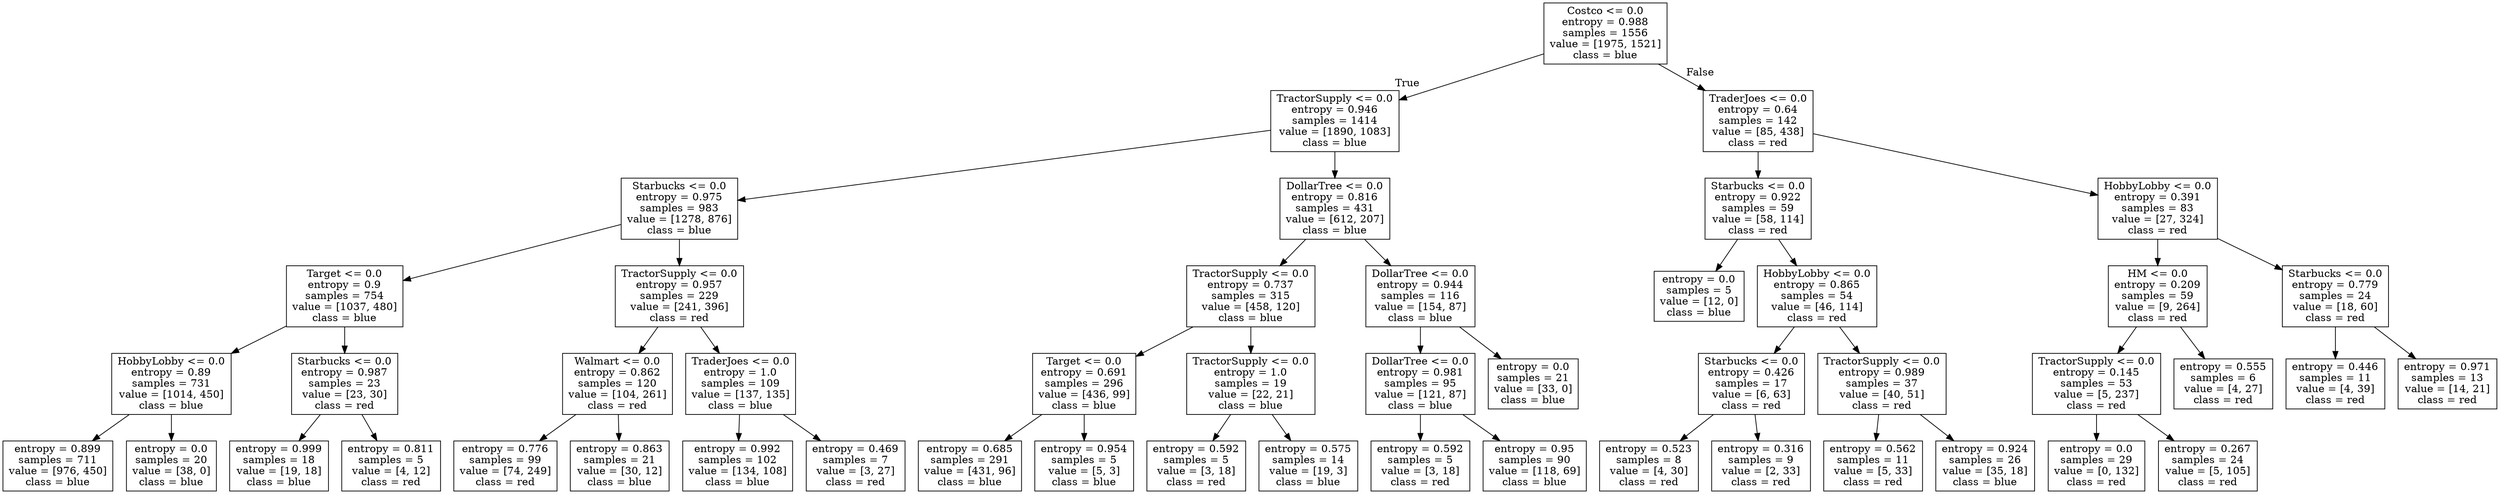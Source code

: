 digraph Tree {
node [shape=box] ;
0 [label="Costco <= 0.0\nentropy = 0.988\nsamples = 1556\nvalue = [1975, 1521]\nclass = blue"] ;
1 [label="TractorSupply <= 0.0\nentropy = 0.946\nsamples = 1414\nvalue = [1890, 1083]\nclass = blue"] ;
0 -> 1 [labeldistance=2.5, labelangle=45, headlabel="True"] ;
2 [label="Starbucks <= 0.0\nentropy = 0.975\nsamples = 983\nvalue = [1278, 876]\nclass = blue"] ;
1 -> 2 ;
3 [label="Target <= 0.0\nentropy = 0.9\nsamples = 754\nvalue = [1037, 480]\nclass = blue"] ;
2 -> 3 ;
4 [label="HobbyLobby <= 0.0\nentropy = 0.89\nsamples = 731\nvalue = [1014, 450]\nclass = blue"] ;
3 -> 4 ;
5 [label="entropy = 0.899\nsamples = 711\nvalue = [976, 450]\nclass = blue"] ;
4 -> 5 ;
6 [label="entropy = 0.0\nsamples = 20\nvalue = [38, 0]\nclass = blue"] ;
4 -> 6 ;
7 [label="Starbucks <= 0.0\nentropy = 0.987\nsamples = 23\nvalue = [23, 30]\nclass = red"] ;
3 -> 7 ;
8 [label="entropy = 0.999\nsamples = 18\nvalue = [19, 18]\nclass = blue"] ;
7 -> 8 ;
9 [label="entropy = 0.811\nsamples = 5\nvalue = [4, 12]\nclass = red"] ;
7 -> 9 ;
10 [label="TractorSupply <= 0.0\nentropy = 0.957\nsamples = 229\nvalue = [241, 396]\nclass = red"] ;
2 -> 10 ;
11 [label="Walmart <= 0.0\nentropy = 0.862\nsamples = 120\nvalue = [104, 261]\nclass = red"] ;
10 -> 11 ;
12 [label="entropy = 0.776\nsamples = 99\nvalue = [74, 249]\nclass = red"] ;
11 -> 12 ;
13 [label="entropy = 0.863\nsamples = 21\nvalue = [30, 12]\nclass = blue"] ;
11 -> 13 ;
14 [label="TraderJoes <= 0.0\nentropy = 1.0\nsamples = 109\nvalue = [137, 135]\nclass = blue"] ;
10 -> 14 ;
15 [label="entropy = 0.992\nsamples = 102\nvalue = [134, 108]\nclass = blue"] ;
14 -> 15 ;
16 [label="entropy = 0.469\nsamples = 7\nvalue = [3, 27]\nclass = red"] ;
14 -> 16 ;
17 [label="DollarTree <= 0.0\nentropy = 0.816\nsamples = 431\nvalue = [612, 207]\nclass = blue"] ;
1 -> 17 ;
18 [label="TractorSupply <= 0.0\nentropy = 0.737\nsamples = 315\nvalue = [458, 120]\nclass = blue"] ;
17 -> 18 ;
19 [label="Target <= 0.0\nentropy = 0.691\nsamples = 296\nvalue = [436, 99]\nclass = blue"] ;
18 -> 19 ;
20 [label="entropy = 0.685\nsamples = 291\nvalue = [431, 96]\nclass = blue"] ;
19 -> 20 ;
21 [label="entropy = 0.954\nsamples = 5\nvalue = [5, 3]\nclass = blue"] ;
19 -> 21 ;
22 [label="TractorSupply <= 0.0\nentropy = 1.0\nsamples = 19\nvalue = [22, 21]\nclass = blue"] ;
18 -> 22 ;
23 [label="entropy = 0.592\nsamples = 5\nvalue = [3, 18]\nclass = red"] ;
22 -> 23 ;
24 [label="entropy = 0.575\nsamples = 14\nvalue = [19, 3]\nclass = blue"] ;
22 -> 24 ;
25 [label="DollarTree <= 0.0\nentropy = 0.944\nsamples = 116\nvalue = [154, 87]\nclass = blue"] ;
17 -> 25 ;
26 [label="DollarTree <= 0.0\nentropy = 0.981\nsamples = 95\nvalue = [121, 87]\nclass = blue"] ;
25 -> 26 ;
27 [label="entropy = 0.592\nsamples = 5\nvalue = [3, 18]\nclass = red"] ;
26 -> 27 ;
28 [label="entropy = 0.95\nsamples = 90\nvalue = [118, 69]\nclass = blue"] ;
26 -> 28 ;
29 [label="entropy = 0.0\nsamples = 21\nvalue = [33, 0]\nclass = blue"] ;
25 -> 29 ;
30 [label="TraderJoes <= 0.0\nentropy = 0.64\nsamples = 142\nvalue = [85, 438]\nclass = red"] ;
0 -> 30 [labeldistance=2.5, labelangle=-45, headlabel="False"] ;
31 [label="Starbucks <= 0.0\nentropy = 0.922\nsamples = 59\nvalue = [58, 114]\nclass = red"] ;
30 -> 31 ;
32 [label="entropy = 0.0\nsamples = 5\nvalue = [12, 0]\nclass = blue"] ;
31 -> 32 ;
33 [label="HobbyLobby <= 0.0\nentropy = 0.865\nsamples = 54\nvalue = [46, 114]\nclass = red"] ;
31 -> 33 ;
34 [label="Starbucks <= 0.0\nentropy = 0.426\nsamples = 17\nvalue = [6, 63]\nclass = red"] ;
33 -> 34 ;
35 [label="entropy = 0.523\nsamples = 8\nvalue = [4, 30]\nclass = red"] ;
34 -> 35 ;
36 [label="entropy = 0.316\nsamples = 9\nvalue = [2, 33]\nclass = red"] ;
34 -> 36 ;
37 [label="TractorSupply <= 0.0\nentropy = 0.989\nsamples = 37\nvalue = [40, 51]\nclass = red"] ;
33 -> 37 ;
38 [label="entropy = 0.562\nsamples = 11\nvalue = [5, 33]\nclass = red"] ;
37 -> 38 ;
39 [label="entropy = 0.924\nsamples = 26\nvalue = [35, 18]\nclass = blue"] ;
37 -> 39 ;
40 [label="HobbyLobby <= 0.0\nentropy = 0.391\nsamples = 83\nvalue = [27, 324]\nclass = red"] ;
30 -> 40 ;
41 [label="HM <= 0.0\nentropy = 0.209\nsamples = 59\nvalue = [9, 264]\nclass = red"] ;
40 -> 41 ;
42 [label="TractorSupply <= 0.0\nentropy = 0.145\nsamples = 53\nvalue = [5, 237]\nclass = red"] ;
41 -> 42 ;
43 [label="entropy = 0.0\nsamples = 29\nvalue = [0, 132]\nclass = red"] ;
42 -> 43 ;
44 [label="entropy = 0.267\nsamples = 24\nvalue = [5, 105]\nclass = red"] ;
42 -> 44 ;
45 [label="entropy = 0.555\nsamples = 6\nvalue = [4, 27]\nclass = red"] ;
41 -> 45 ;
46 [label="Starbucks <= 0.0\nentropy = 0.779\nsamples = 24\nvalue = [18, 60]\nclass = red"] ;
40 -> 46 ;
47 [label="entropy = 0.446\nsamples = 11\nvalue = [4, 39]\nclass = red"] ;
46 -> 47 ;
48 [label="entropy = 0.971\nsamples = 13\nvalue = [14, 21]\nclass = red"] ;
46 -> 48 ;
}